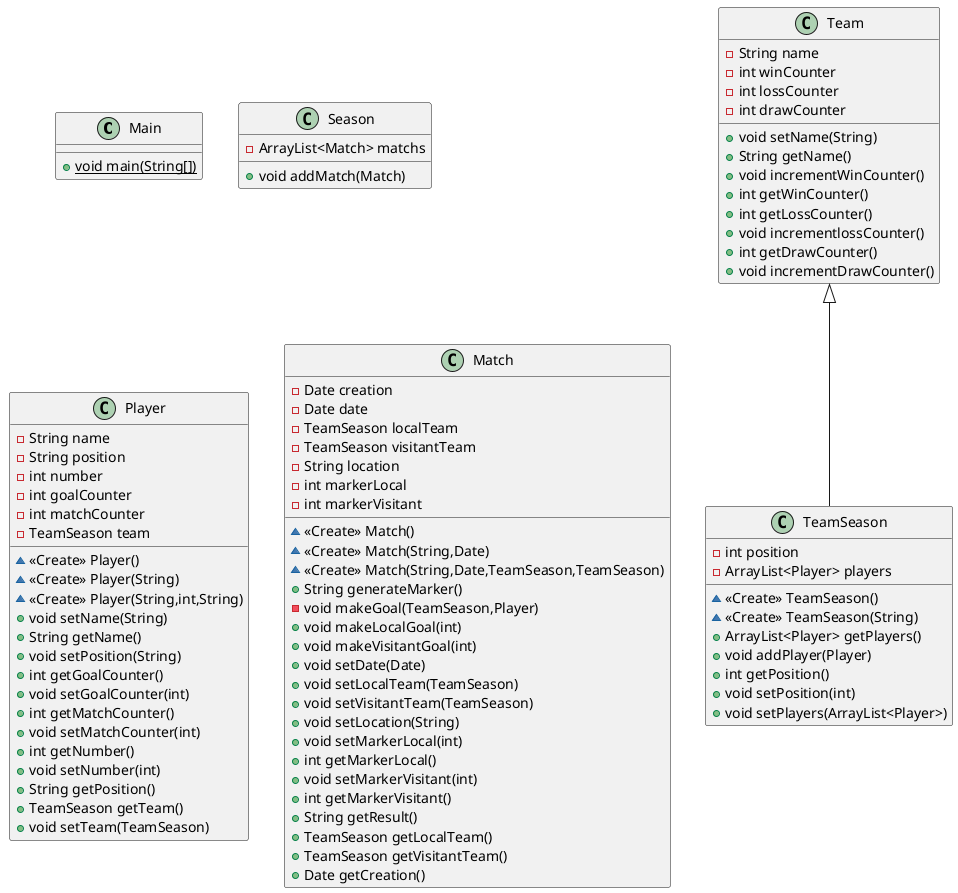 @startuml
class Main {
+ {static} void main(String[])
}
class TeamSeason {
- int position
- ArrayList<Player> players
~ <<Create>> TeamSeason()
~ <<Create>> TeamSeason(String)
+ ArrayList<Player> getPlayers()
+ void addPlayer(Player)
+ int getPosition()
+ void setPosition(int)
+ void setPlayers(ArrayList<Player>)
}
class Season {
- ArrayList<Match> matchs
+ void addMatch(Match)
}
class Player {
- String name
- String position
- int number
- int goalCounter
- int matchCounter
- TeamSeason team
~ <<Create>> Player()
~ <<Create>> Player(String)
~ <<Create>> Player(String,int,String)
+ void setName(String)
+ String getName()
+ void setPosition(String)
+ int getGoalCounter()
+ void setGoalCounter(int)
+ int getMatchCounter()
+ void setMatchCounter(int)
+ int getNumber()
+ void setNumber(int)
+ String getPosition()
+ TeamSeason getTeam()
+ void setTeam(TeamSeason)
}
class Match {
- Date creation
- Date date
- TeamSeason localTeam
- TeamSeason visitantTeam
- String location
- int markerLocal
- int markerVisitant
~ <<Create>> Match()
~ <<Create>> Match(String,Date)
~ <<Create>> Match(String,Date,TeamSeason,TeamSeason)
+ String generateMarker()
- void makeGoal(TeamSeason,Player)
+ void makeLocalGoal(int)
+ void makeVisitantGoal(int)
+ void setDate(Date)
+ void setLocalTeam(TeamSeason)
+ void setVisitantTeam(TeamSeason)
+ void setLocation(String)
+ void setMarkerLocal(int)
+ int getMarkerLocal()
+ void setMarkerVisitant(int)
+ int getMarkerVisitant()
+ String getResult()
+ TeamSeason getLocalTeam()
+ TeamSeason getVisitantTeam()
+ Date getCreation()
}
class Team {
- String name
- int winCounter
- int lossCounter
- int drawCounter
+ void setName(String)
+ String getName()
+ void incrementWinCounter()
+ int getWinCounter()
+ int getLossCounter()
+ void incrementlossCounter()
+ int getDrawCounter()
+ void incrementDrawCounter()
}


Team <|-- TeamSeason
@enduml